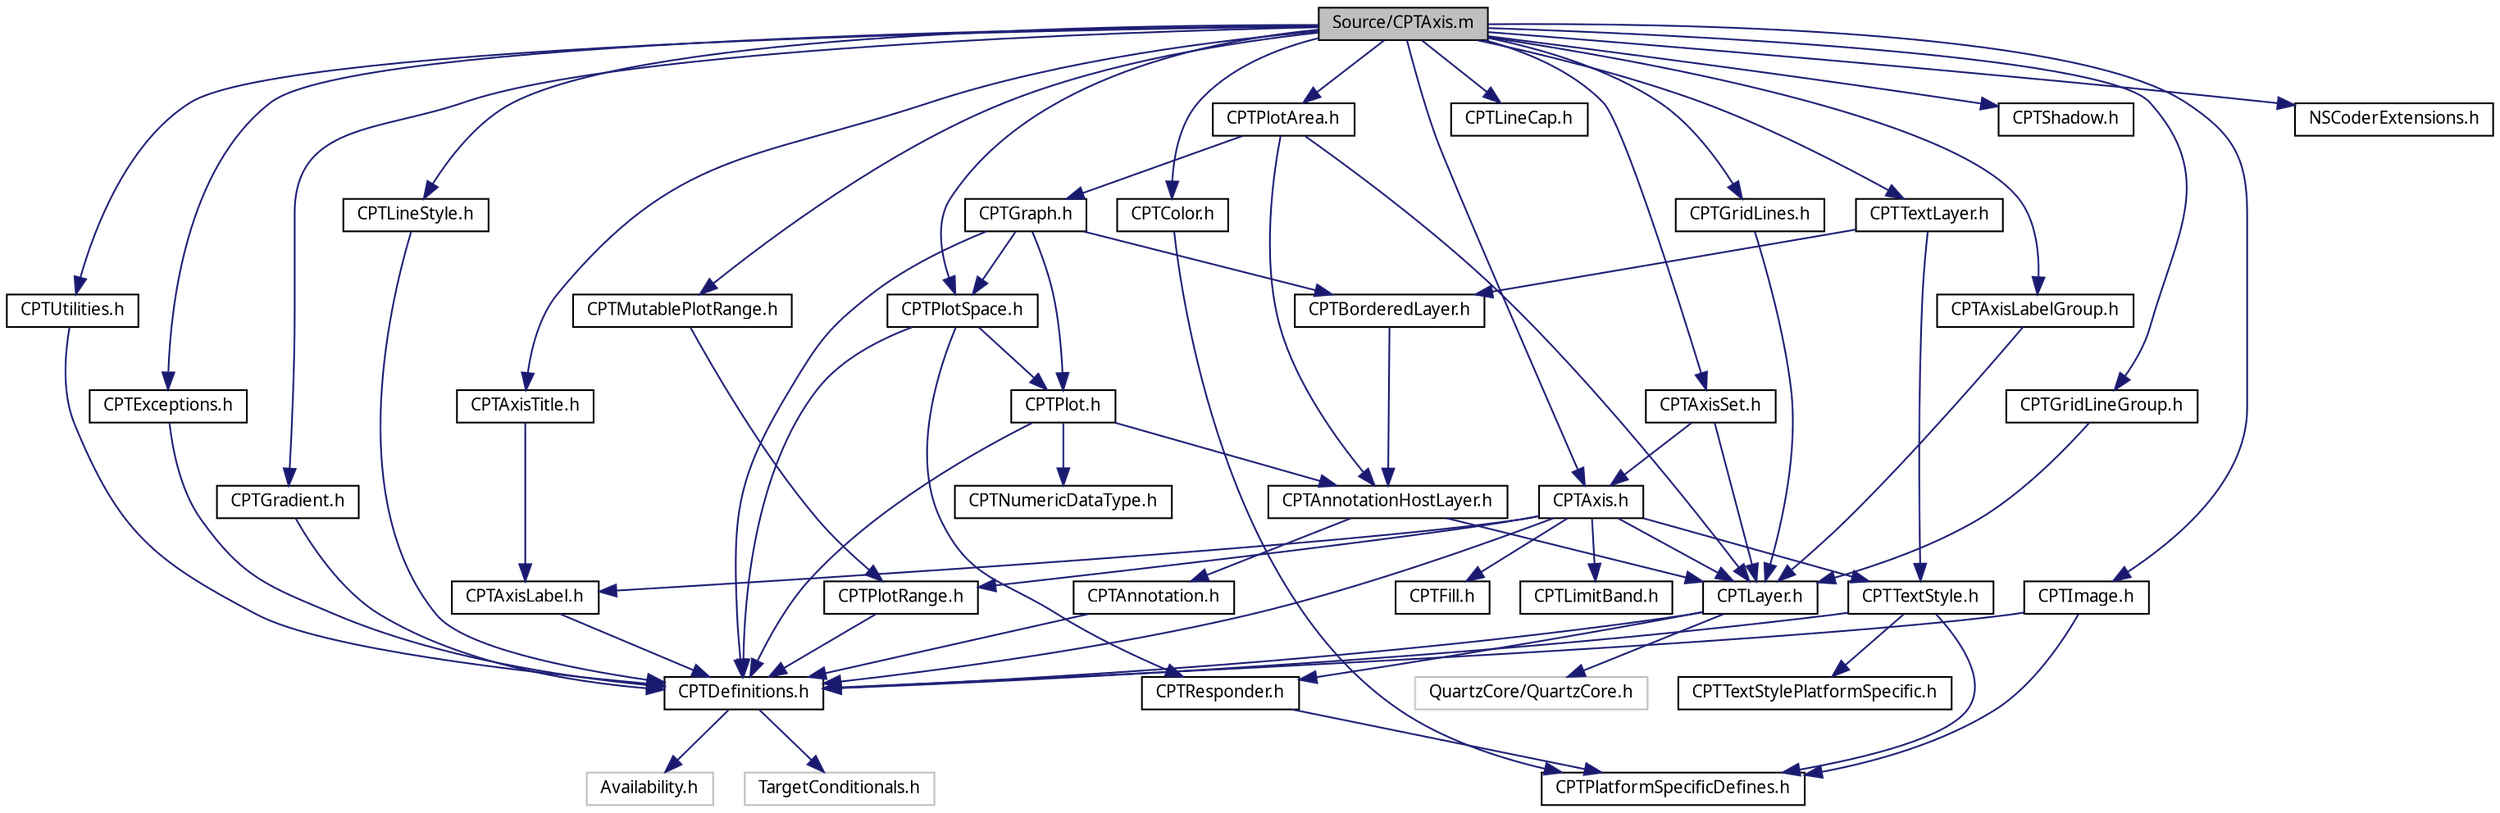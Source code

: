 digraph "Source/CPTAxis.m"
{
 // LATEX_PDF_SIZE
  bgcolor="transparent";
  edge [fontname="Lucinda Grande",fontsize="10",labelfontname="Lucinda Grande",labelfontsize="10"];
  node [fontname="Lucinda Grande",fontsize="10",shape=record];
  Node1 [label="Source/CPTAxis.m",height=0.2,width=0.4,color="black", fillcolor="grey75", style="filled", fontcolor="black",tooltip=" "];
  Node1 -> Node2 [color="midnightblue",fontsize="10",style="solid",fontname="Lucinda Grande"];
  Node2 [label="CPTAxis.h",height=0.2,width=0.4,color="black",URL="$_c_p_t_axis_8h.html",tooltip=" "];
  Node2 -> Node3 [color="midnightblue",fontsize="10",style="solid",fontname="Lucinda Grande"];
  Node3 [label="CPTAxisLabel.h",height=0.2,width=0.4,color="black",URL="$_c_p_t_axis_label_8h.html",tooltip=" "];
  Node3 -> Node4 [color="midnightblue",fontsize="10",style="solid",fontname="Lucinda Grande"];
  Node4 [label="CPTDefinitions.h",height=0.2,width=0.4,color="black",URL="$_c_p_t_definitions_8h.html",tooltip=" "];
  Node4 -> Node5 [color="midnightblue",fontsize="10",style="solid",fontname="Lucinda Grande"];
  Node5 [label="TargetConditionals.h",height=0.2,width=0.4,color="grey75",tooltip=" "];
  Node4 -> Node6 [color="midnightblue",fontsize="10",style="solid",fontname="Lucinda Grande"];
  Node6 [label="Availability.h",height=0.2,width=0.4,color="grey75",tooltip=" "];
  Node2 -> Node4 [color="midnightblue",fontsize="10",style="solid",fontname="Lucinda Grande"];
  Node2 -> Node7 [color="midnightblue",fontsize="10",style="solid",fontname="Lucinda Grande"];
  Node7 [label="CPTFill.h",height=0.2,width=0.4,color="black",URL="$_c_p_t_fill_8h.html",tooltip=" "];
  Node2 -> Node8 [color="midnightblue",fontsize="10",style="solid",fontname="Lucinda Grande"];
  Node8 [label="CPTLayer.h",height=0.2,width=0.4,color="black",URL="$_c_p_t_layer_8h.html",tooltip=" "];
  Node8 -> Node9 [color="midnightblue",fontsize="10",style="solid",fontname="Lucinda Grande"];
  Node9 [label="CPTResponder.h",height=0.2,width=0.4,color="black",URL="$_c_p_t_responder_8h.html",tooltip=" "];
  Node9 -> Node10 [color="midnightblue",fontsize="10",style="solid",fontname="Lucinda Grande"];
  Node10 [label="CPTPlatformSpecificDefines.h",height=0.2,width=0.4,color="black",URL="$_c_p_t_platform_specific_defines_8h.html",tooltip=" "];
  Node8 -> Node11 [color="midnightblue",fontsize="10",style="solid",fontname="Lucinda Grande"];
  Node11 [label="QuartzCore/QuartzCore.h",height=0.2,width=0.4,color="grey75",tooltip=" "];
  Node8 -> Node4 [color="midnightblue",fontsize="10",style="solid",fontname="Lucinda Grande"];
  Node2 -> Node12 [color="midnightblue",fontsize="10",style="solid",fontname="Lucinda Grande"];
  Node12 [label="CPTLimitBand.h",height=0.2,width=0.4,color="black",URL="$_c_p_t_limit_band_8h.html",tooltip=" "];
  Node2 -> Node13 [color="midnightblue",fontsize="10",style="solid",fontname="Lucinda Grande"];
  Node13 [label="CPTPlotRange.h",height=0.2,width=0.4,color="black",URL="$_c_p_t_plot_range_8h.html",tooltip=" "];
  Node13 -> Node4 [color="midnightblue",fontsize="10",style="solid",fontname="Lucinda Grande"];
  Node2 -> Node14 [color="midnightblue",fontsize="10",style="solid",fontname="Lucinda Grande"];
  Node14 [label="CPTTextStyle.h",height=0.2,width=0.4,color="black",URL="$_c_p_t_text_style_8h.html",tooltip=" "];
  Node14 -> Node10 [color="midnightblue",fontsize="10",style="solid",fontname="Lucinda Grande"];
  Node14 -> Node15 [color="midnightblue",fontsize="10",style="solid",fontname="Lucinda Grande"];
  Node15 [label="CPTTextStylePlatformSpecific.h",height=0.2,width=0.4,color="black",URL="$_c_p_t_text_style_platform_specific_8h.html",tooltip=" "];
  Node14 -> Node4 [color="midnightblue",fontsize="10",style="solid",fontname="Lucinda Grande"];
  Node1 -> Node16 [color="midnightblue",fontsize="10",style="solid",fontname="Lucinda Grande"];
  Node16 [label="CPTAxisLabelGroup.h",height=0.2,width=0.4,color="black",URL="$_c_p_t_axis_label_group_8h.html",tooltip=" "];
  Node16 -> Node8 [color="midnightblue",fontsize="10",style="solid",fontname="Lucinda Grande"];
  Node1 -> Node17 [color="midnightblue",fontsize="10",style="solid",fontname="Lucinda Grande"];
  Node17 [label="CPTAxisSet.h",height=0.2,width=0.4,color="black",URL="$_c_p_t_axis_set_8h.html",tooltip=" "];
  Node17 -> Node8 [color="midnightblue",fontsize="10",style="solid",fontname="Lucinda Grande"];
  Node17 -> Node2 [color="midnightblue",fontsize="10",style="solid",fontname="Lucinda Grande"];
  Node1 -> Node18 [color="midnightblue",fontsize="10",style="solid",fontname="Lucinda Grande"];
  Node18 [label="CPTAxisTitle.h",height=0.2,width=0.4,color="black",URL="$_c_p_t_axis_title_8h.html",tooltip=" "];
  Node18 -> Node3 [color="midnightblue",fontsize="10",style="solid",fontname="Lucinda Grande"];
  Node1 -> Node19 [color="midnightblue",fontsize="10",style="solid",fontname="Lucinda Grande"];
  Node19 [label="CPTColor.h",height=0.2,width=0.4,color="black",URL="$_c_p_t_color_8h.html",tooltip=" "];
  Node19 -> Node10 [color="midnightblue",fontsize="10",style="solid",fontname="Lucinda Grande"];
  Node1 -> Node20 [color="midnightblue",fontsize="10",style="solid",fontname="Lucinda Grande"];
  Node20 [label="CPTExceptions.h",height=0.2,width=0.4,color="black",URL="$_c_p_t_exceptions_8h.html",tooltip=" "];
  Node20 -> Node4 [color="midnightblue",fontsize="10",style="solid",fontname="Lucinda Grande"];
  Node1 -> Node21 [color="midnightblue",fontsize="10",style="solid",fontname="Lucinda Grande"];
  Node21 [label="CPTGradient.h",height=0.2,width=0.4,color="black",URL="$_c_p_t_gradient_8h.html",tooltip=" "];
  Node21 -> Node4 [color="midnightblue",fontsize="10",style="solid",fontname="Lucinda Grande"];
  Node1 -> Node22 [color="midnightblue",fontsize="10",style="solid",fontname="Lucinda Grande"];
  Node22 [label="CPTGridLineGroup.h",height=0.2,width=0.4,color="black",URL="$_c_p_t_grid_line_group_8h.html",tooltip=" "];
  Node22 -> Node8 [color="midnightblue",fontsize="10",style="solid",fontname="Lucinda Grande"];
  Node1 -> Node23 [color="midnightblue",fontsize="10",style="solid",fontname="Lucinda Grande"];
  Node23 [label="CPTGridLines.h",height=0.2,width=0.4,color="black",URL="$_c_p_t_grid_lines_8h.html",tooltip=" "];
  Node23 -> Node8 [color="midnightblue",fontsize="10",style="solid",fontname="Lucinda Grande"];
  Node1 -> Node24 [color="midnightblue",fontsize="10",style="solid",fontname="Lucinda Grande"];
  Node24 [label="CPTImage.h",height=0.2,width=0.4,color="black",URL="$_c_p_t_image_8h.html",tooltip=" "];
  Node24 -> Node10 [color="midnightblue",fontsize="10",style="solid",fontname="Lucinda Grande"];
  Node24 -> Node4 [color="midnightblue",fontsize="10",style="solid",fontname="Lucinda Grande"];
  Node1 -> Node25 [color="midnightblue",fontsize="10",style="solid",fontname="Lucinda Grande"];
  Node25 [label="CPTLineCap.h",height=0.2,width=0.4,color="black",URL="$_c_p_t_line_cap_8h.html",tooltip=" "];
  Node1 -> Node26 [color="midnightblue",fontsize="10",style="solid",fontname="Lucinda Grande"];
  Node26 [label="CPTLineStyle.h",height=0.2,width=0.4,color="black",URL="$_c_p_t_line_style_8h.html",tooltip=" "];
  Node26 -> Node4 [color="midnightblue",fontsize="10",style="solid",fontname="Lucinda Grande"];
  Node1 -> Node27 [color="midnightblue",fontsize="10",style="solid",fontname="Lucinda Grande"];
  Node27 [label="CPTMutablePlotRange.h",height=0.2,width=0.4,color="black",URL="$_c_p_t_mutable_plot_range_8h.html",tooltip=" "];
  Node27 -> Node13 [color="midnightblue",fontsize="10",style="solid",fontname="Lucinda Grande"];
  Node1 -> Node28 [color="midnightblue",fontsize="10",style="solid",fontname="Lucinda Grande"];
  Node28 [label="CPTPlotArea.h",height=0.2,width=0.4,color="black",URL="$_c_p_t_plot_area_8h.html",tooltip=" "];
  Node28 -> Node29 [color="midnightblue",fontsize="10",style="solid",fontname="Lucinda Grande"];
  Node29 [label="CPTGraph.h",height=0.2,width=0.4,color="black",URL="$_c_p_t_graph_8h.html",tooltip=" "];
  Node29 -> Node30 [color="midnightblue",fontsize="10",style="solid",fontname="Lucinda Grande"];
  Node30 [label="CPTBorderedLayer.h",height=0.2,width=0.4,color="black",URL="$_c_p_t_bordered_layer_8h.html",tooltip=" "];
  Node30 -> Node31 [color="midnightblue",fontsize="10",style="solid",fontname="Lucinda Grande"];
  Node31 [label="CPTAnnotationHostLayer.h",height=0.2,width=0.4,color="black",URL="$_c_p_t_annotation_host_layer_8h.html",tooltip=" "];
  Node31 -> Node8 [color="midnightblue",fontsize="10",style="solid",fontname="Lucinda Grande"];
  Node31 -> Node32 [color="midnightblue",fontsize="10",style="solid",fontname="Lucinda Grande"];
  Node32 [label="CPTAnnotation.h",height=0.2,width=0.4,color="black",URL="$_c_p_t_annotation_8h.html",tooltip=" "];
  Node32 -> Node4 [color="midnightblue",fontsize="10",style="solid",fontname="Lucinda Grande"];
  Node29 -> Node4 [color="midnightblue",fontsize="10",style="solid",fontname="Lucinda Grande"];
  Node29 -> Node33 [color="midnightblue",fontsize="10",style="solid",fontname="Lucinda Grande"];
  Node33 [label="CPTPlot.h",height=0.2,width=0.4,color="black",URL="$_c_p_t_plot_8h.html",tooltip=" "];
  Node33 -> Node4 [color="midnightblue",fontsize="10",style="solid",fontname="Lucinda Grande"];
  Node33 -> Node34 [color="midnightblue",fontsize="10",style="solid",fontname="Lucinda Grande"];
  Node34 [label="CPTNumericDataType.h",height=0.2,width=0.4,color="black",URL="$_c_p_t_numeric_data_type_8h.html",tooltip=" "];
  Node33 -> Node31 [color="midnightblue",fontsize="10",style="solid",fontname="Lucinda Grande"];
  Node29 -> Node35 [color="midnightblue",fontsize="10",style="solid",fontname="Lucinda Grande"];
  Node35 [label="CPTPlotSpace.h",height=0.2,width=0.4,color="black",URL="$_c_p_t_plot_space_8h.html",tooltip=" "];
  Node35 -> Node33 [color="midnightblue",fontsize="10",style="solid",fontname="Lucinda Grande"];
  Node35 -> Node9 [color="midnightblue",fontsize="10",style="solid",fontname="Lucinda Grande"];
  Node35 -> Node4 [color="midnightblue",fontsize="10",style="solid",fontname="Lucinda Grande"];
  Node28 -> Node8 [color="midnightblue",fontsize="10",style="solid",fontname="Lucinda Grande"];
  Node28 -> Node31 [color="midnightblue",fontsize="10",style="solid",fontname="Lucinda Grande"];
  Node1 -> Node35 [color="midnightblue",fontsize="10",style="solid",fontname="Lucinda Grande"];
  Node1 -> Node36 [color="midnightblue",fontsize="10",style="solid",fontname="Lucinda Grande"];
  Node36 [label="CPTShadow.h",height=0.2,width=0.4,color="black",URL="$_c_p_t_shadow_8h.html",tooltip=" "];
  Node1 -> Node37 [color="midnightblue",fontsize="10",style="solid",fontname="Lucinda Grande"];
  Node37 [label="CPTTextLayer.h",height=0.2,width=0.4,color="black",URL="$_c_p_t_text_layer_8h.html",tooltip=" "];
  Node37 -> Node14 [color="midnightblue",fontsize="10",style="solid",fontname="Lucinda Grande"];
  Node37 -> Node30 [color="midnightblue",fontsize="10",style="solid",fontname="Lucinda Grande"];
  Node1 -> Node38 [color="midnightblue",fontsize="10",style="solid",fontname="Lucinda Grande"];
  Node38 [label="CPTUtilities.h",height=0.2,width=0.4,color="black",URL="$_c_p_t_utilities_8h.html",tooltip=" "];
  Node38 -> Node4 [color="midnightblue",fontsize="10",style="solid",fontname="Lucinda Grande"];
  Node1 -> Node39 [color="midnightblue",fontsize="10",style="solid",fontname="Lucinda Grande"];
  Node39 [label="NSCoderExtensions.h",height=0.2,width=0.4,color="black",URL="$_n_s_coder_extensions_8h.html",tooltip=" "];
}

